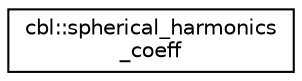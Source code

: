 digraph "Graphical Class Hierarchy"
{
  edge [fontname="Helvetica",fontsize="10",labelfontname="Helvetica",labelfontsize="10"];
  node [fontname="Helvetica",fontsize="10",shape=record];
  rankdir="LR";
  Node0 [label="cbl::spherical_harmonics\l_coeff",height=0.2,width=0.4,color="black", fillcolor="white", style="filled",URL="$d3/d50/classcbl_1_1spherical__harmonics__coeff.html",tooltip="The class spherical_harmonics. "];
}

